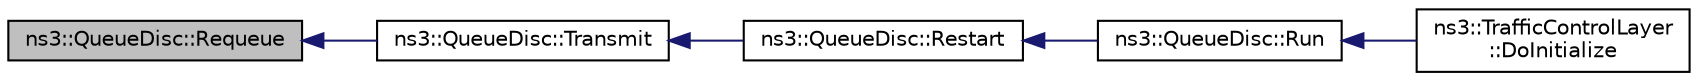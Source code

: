 digraph "ns3::QueueDisc::Requeue"
{
  edge [fontname="Helvetica",fontsize="10",labelfontname="Helvetica",labelfontsize="10"];
  node [fontname="Helvetica",fontsize="10",shape=record];
  rankdir="LR";
  Node1 [label="ns3::QueueDisc::Requeue",height=0.2,width=0.4,color="black", fillcolor="grey75", style="filled", fontcolor="black"];
  Node1 -> Node2 [dir="back",color="midnightblue",fontsize="10",style="solid"];
  Node2 [label="ns3::QueueDisc::Transmit",height=0.2,width=0.4,color="black", fillcolor="white", style="filled",URL="$d0/d7b/classns3_1_1QueueDisc.html#a294d52aeecb986d4f2b3bcb4514c013e"];
  Node2 -> Node3 [dir="back",color="midnightblue",fontsize="10",style="solid"];
  Node3 [label="ns3::QueueDisc::Restart",height=0.2,width=0.4,color="black", fillcolor="white", style="filled",URL="$d0/d7b/classns3_1_1QueueDisc.html#a009f73a521cc0ebf309d8d15f8b190ea"];
  Node3 -> Node4 [dir="back",color="midnightblue",fontsize="10",style="solid"];
  Node4 [label="ns3::QueueDisc::Run",height=0.2,width=0.4,color="black", fillcolor="white", style="filled",URL="$d0/d7b/classns3_1_1QueueDisc.html#a424eceba41cb013436f353c622c082ff"];
  Node4 -> Node5 [dir="back",color="midnightblue",fontsize="10",style="solid"];
  Node5 [label="ns3::TrafficControlLayer\l::DoInitialize",height=0.2,width=0.4,color="black", fillcolor="white", style="filled",URL="$d1/d25/classns3_1_1TrafficControlLayer.html#ad9ba2e27ced5aa957e45effcbe71aba9"];
}
